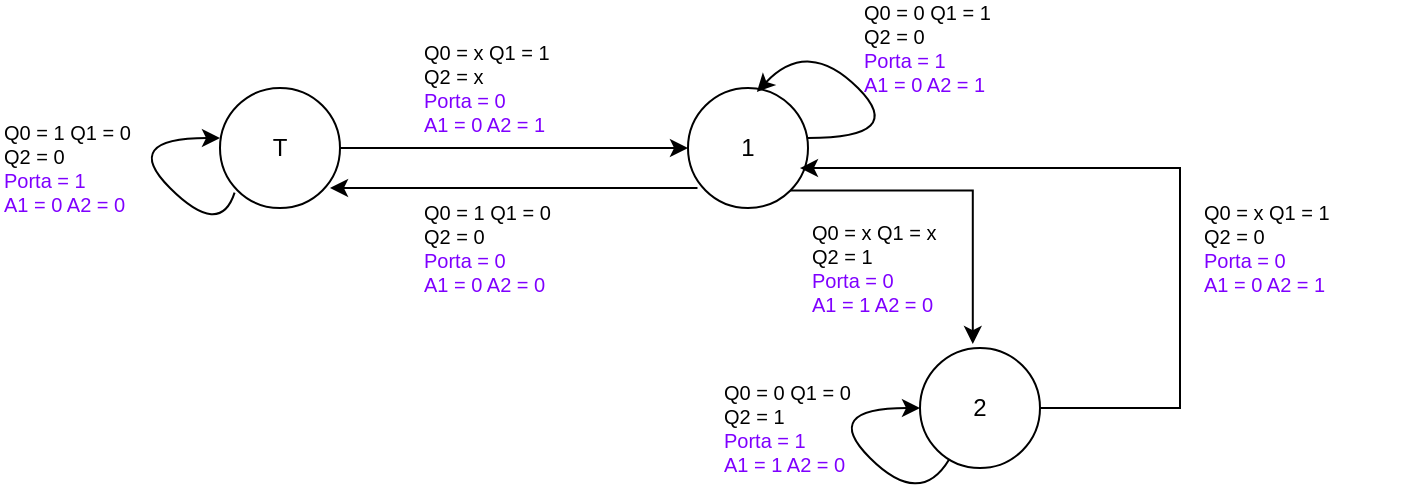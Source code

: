 <mxfile version="24.8.6">
  <diagram name="Página-1" id="Y4VLaNQD1wAHForeRmXM">
    <mxGraphModel dx="819" dy="427" grid="1" gridSize="10" guides="1" tooltips="1" connect="1" arrows="1" fold="1" page="1" pageScale="1" pageWidth="827" pageHeight="1169" math="0" shadow="0">
      <root>
        <mxCell id="0" />
        <mxCell id="1" parent="0" />
        <mxCell id="yXqKtmUsToMkwSo831zl-10" style="edgeStyle=orthogonalEdgeStyle;rounded=0;orthogonalLoop=1;jettySize=auto;html=1;entryX=0;entryY=0.5;entryDx=0;entryDy=0;" edge="1" parent="1" source="yXqKtmUsToMkwSo831zl-1" target="yXqKtmUsToMkwSo831zl-9">
          <mxGeometry relative="1" as="geometry" />
        </mxCell>
        <mxCell id="yXqKtmUsToMkwSo831zl-1" value="&lt;div&gt;T&lt;/div&gt;" style="ellipse;whiteSpace=wrap;html=1;aspect=fixed;" vertex="1" parent="1">
          <mxGeometry x="120" y="280" width="60" height="60" as="geometry" />
        </mxCell>
        <mxCell id="yXqKtmUsToMkwSo831zl-4" value="&lt;div align=&quot;left&quot; style=&quot;font-size: 10px;&quot;&gt;&lt;font style=&quot;font-size: 10px;&quot;&gt;Q0 = 1 Q1 = 0&lt;/font&gt;&lt;/div&gt;&lt;div align=&quot;left&quot; style=&quot;font-size: 10px;&quot;&gt;&lt;font style=&quot;font-size: 10px;&quot;&gt;Q2 = 0&lt;/font&gt;&lt;/div&gt;&lt;div align=&quot;left&quot; style=&quot;font-size: 10px;&quot;&gt;&lt;font color=&quot;#7f00ff&quot; style=&quot;font-size: 10px;&quot;&gt;Porta = 1&lt;/font&gt;&lt;/div&gt;&lt;div align=&quot;left&quot; style=&quot;font-size: 10px;&quot;&gt;&lt;font color=&quot;#7f00ff&quot; style=&quot;font-size: 10px;&quot;&gt;A1 = 0 A2 = 0&lt;/font&gt;&lt;font color=&quot;#7f00ff&quot; style=&quot;font-size: 10px;&quot;&gt;&lt;br&gt;&lt;/font&gt; &lt;/div&gt;" style="text;html=1;align=left;verticalAlign=middle;whiteSpace=wrap;rounded=0;" vertex="1" parent="1">
          <mxGeometry x="10" y="305" width="150" height="30" as="geometry" />
        </mxCell>
        <mxCell id="yXqKtmUsToMkwSo831zl-7" value="" style="curved=1;endArrow=classic;html=1;rounded=0;exitX=0.782;exitY=0.91;exitDx=0;exitDy=0;exitPerimeter=0;" edge="1" parent="1" source="yXqKtmUsToMkwSo831zl-4">
          <mxGeometry width="50" height="50" relative="1" as="geometry">
            <mxPoint x="70" y="355" as="sourcePoint" />
            <mxPoint x="120" y="305" as="targetPoint" />
            <Array as="points">
              <mxPoint x="120" y="355" />
              <mxPoint x="70" y="305" />
            </Array>
          </mxGeometry>
        </mxCell>
        <mxCell id="yXqKtmUsToMkwSo831zl-21" style="edgeStyle=orthogonalEdgeStyle;rounded=0;orthogonalLoop=1;jettySize=auto;html=1;entryX=0.44;entryY=-0.033;entryDx=0;entryDy=0;entryPerimeter=0;exitX=1;exitY=1;exitDx=0;exitDy=0;" edge="1" parent="1" source="yXqKtmUsToMkwSo831zl-9" target="yXqKtmUsToMkwSo831zl-20">
          <mxGeometry relative="1" as="geometry">
            <mxPoint x="384" y="380" as="targetPoint" />
          </mxGeometry>
        </mxCell>
        <mxCell id="yXqKtmUsToMkwSo831zl-9" value="&lt;div&gt;1&lt;/div&gt;" style="ellipse;whiteSpace=wrap;html=1;aspect=fixed;" vertex="1" parent="1">
          <mxGeometry x="354" y="280" width="60" height="60" as="geometry" />
        </mxCell>
        <mxCell id="yXqKtmUsToMkwSo831zl-11" value="&lt;div align=&quot;left&quot; style=&quot;font-size: 10px;&quot;&gt;&lt;font style=&quot;font-size: 10px;&quot;&gt;Q0 = x Q1 = 1&lt;br&gt;&lt;/font&gt;&lt;/div&gt;&lt;div align=&quot;left&quot; style=&quot;font-size: 10px;&quot;&gt;&lt;font style=&quot;font-size: 10px;&quot;&gt;Q2 = x&lt;br&gt;&lt;/font&gt;&lt;/div&gt;&lt;div align=&quot;left&quot; style=&quot;font-size: 10px;&quot;&gt;&lt;font color=&quot;#7f00ff&quot; style=&quot;font-size: 10px;&quot;&gt;Porta = 0&lt;br&gt;&lt;/font&gt;&lt;/div&gt;&lt;div align=&quot;left&quot; style=&quot;font-size: 10px;&quot;&gt;&lt;font color=&quot;#7f00ff&quot; style=&quot;font-size: 10px;&quot;&gt;A1 = 0 A2 = 1&lt;/font&gt;&lt;font color=&quot;#7f00ff&quot; style=&quot;font-size: 10px;&quot;&gt;&lt;br&gt;&lt;/font&gt; &lt;/div&gt;" style="text;html=1;align=left;verticalAlign=middle;whiteSpace=wrap;rounded=0;" vertex="1" parent="1">
          <mxGeometry x="220" y="260" width="110" height="40" as="geometry" />
        </mxCell>
        <mxCell id="yXqKtmUsToMkwSo831zl-16" value="" style="endArrow=classic;html=1;rounded=0;exitX=0.079;exitY=0.833;exitDx=0;exitDy=0;exitPerimeter=0;" edge="1" parent="1" source="yXqKtmUsToMkwSo831zl-9">
          <mxGeometry width="50" height="50" relative="1" as="geometry">
            <mxPoint x="125" y="380" as="sourcePoint" />
            <mxPoint x="175" y="330" as="targetPoint" />
          </mxGeometry>
        </mxCell>
        <mxCell id="yXqKtmUsToMkwSo831zl-17" value="&lt;div align=&quot;left&quot; style=&quot;font-size: 10px;&quot;&gt;&lt;font style=&quot;font-size: 10px;&quot;&gt;Q0 = 1 Q1 = 0&lt;br&gt;&lt;/font&gt;&lt;/div&gt;&lt;div align=&quot;left&quot; style=&quot;font-size: 10px;&quot;&gt;&lt;font style=&quot;font-size: 10px;&quot;&gt;Q2 = 0&lt;br&gt;&lt;/font&gt;&lt;/div&gt;&lt;div align=&quot;left&quot; style=&quot;font-size: 10px;&quot;&gt;&lt;font color=&quot;#7f00ff&quot; style=&quot;font-size: 10px;&quot;&gt;Porta = 0&lt;br&gt;&lt;/font&gt;&lt;/div&gt;&lt;div align=&quot;left&quot; style=&quot;font-size: 10px;&quot;&gt;&lt;font color=&quot;#7f00ff&quot; style=&quot;font-size: 10px;&quot;&gt;A1 = 0 A2 = 0&lt;/font&gt;&lt;font color=&quot;#7f00ff&quot; style=&quot;font-size: 10px;&quot;&gt;&lt;br&gt;&lt;/font&gt; &lt;/div&gt;" style="text;html=1;align=left;verticalAlign=middle;whiteSpace=wrap;rounded=0;" vertex="1" parent="1">
          <mxGeometry x="220" y="340" width="110" height="40" as="geometry" />
        </mxCell>
        <mxCell id="yXqKtmUsToMkwSo831zl-18" value="" style="curved=1;endArrow=classic;html=1;rounded=0;entryX=0.574;entryY=0.033;entryDx=0;entryDy=0;entryPerimeter=0;" edge="1" parent="1" target="yXqKtmUsToMkwSo831zl-9">
          <mxGeometry width="50" height="50" relative="1" as="geometry">
            <mxPoint x="414" y="305" as="sourcePoint" />
            <mxPoint x="464" y="255" as="targetPoint" />
            <Array as="points">
              <mxPoint x="464" y="305" />
              <mxPoint x="414" y="255" />
            </Array>
          </mxGeometry>
        </mxCell>
        <mxCell id="yXqKtmUsToMkwSo831zl-19" value="&lt;div align=&quot;left&quot; style=&quot;font-size: 10px;&quot;&gt;&lt;font style=&quot;font-size: 10px;&quot;&gt;Q0 = 0 Q1 = 1&lt;br&gt;&lt;/font&gt;&lt;/div&gt;&lt;div align=&quot;left&quot; style=&quot;font-size: 10px;&quot;&gt;&lt;font style=&quot;font-size: 10px;&quot;&gt;Q2 = 0&lt;br&gt;&lt;/font&gt;&lt;/div&gt;&lt;div align=&quot;left&quot; style=&quot;font-size: 10px;&quot;&gt;&lt;font color=&quot;#7f00ff&quot; style=&quot;font-size: 10px;&quot;&gt;Porta = 1&lt;br&gt;&lt;/font&gt;&lt;/div&gt;&lt;div align=&quot;left&quot; style=&quot;font-size: 10px;&quot;&gt;&lt;font color=&quot;#7f00ff&quot; style=&quot;font-size: 10px;&quot;&gt;A1 = 0 A2 = 1&lt;/font&gt;&lt;font color=&quot;#7f00ff&quot; style=&quot;font-size: 10px;&quot;&gt;&lt;br&gt;&lt;/font&gt; &lt;/div&gt;" style="text;html=1;align=left;verticalAlign=middle;whiteSpace=wrap;rounded=0;" vertex="1" parent="1">
          <mxGeometry x="440" y="240" width="110" height="40" as="geometry" />
        </mxCell>
        <mxCell id="yXqKtmUsToMkwSo831zl-20" value="2" style="ellipse;whiteSpace=wrap;html=1;aspect=fixed;" vertex="1" parent="1">
          <mxGeometry x="470" y="410" width="60" height="60" as="geometry" />
        </mxCell>
        <mxCell id="yXqKtmUsToMkwSo831zl-22" value="&lt;div align=&quot;left&quot; style=&quot;font-size: 10px;&quot;&gt;&lt;font style=&quot;font-size: 10px;&quot;&gt;Q0 = x Q1 = x&lt;br&gt;&lt;/font&gt;&lt;/div&gt;&lt;div align=&quot;left&quot; style=&quot;font-size: 10px;&quot;&gt;&lt;font style=&quot;font-size: 10px;&quot;&gt;Q2 = 1&lt;br&gt;&lt;/font&gt;&lt;/div&gt;&lt;div align=&quot;left&quot; style=&quot;font-size: 10px;&quot;&gt;&lt;font color=&quot;#7f00ff&quot; style=&quot;font-size: 10px;&quot;&gt;Porta = 0&lt;br&gt;&lt;/font&gt;&lt;/div&gt;&lt;div align=&quot;left&quot; style=&quot;font-size: 10px;&quot;&gt;&lt;font color=&quot;#7f00ff&quot; style=&quot;font-size: 10px;&quot;&gt;A1 = 1 A2 = 0&lt;/font&gt;&lt;font color=&quot;#7f00ff&quot; style=&quot;font-size: 10px;&quot;&gt;&lt;br&gt;&lt;/font&gt; &lt;/div&gt;" style="text;html=1;align=left;verticalAlign=middle;whiteSpace=wrap;rounded=0;" vertex="1" parent="1">
          <mxGeometry x="414" y="350" width="110" height="40" as="geometry" />
        </mxCell>
        <mxCell id="yXqKtmUsToMkwSo831zl-26" value="&lt;div align=&quot;left&quot; style=&quot;font-size: 10px;&quot;&gt;&lt;font style=&quot;font-size: 10px;&quot;&gt;Q0 = 0 Q1 = 0&lt;br&gt;&lt;/font&gt;&lt;/div&gt;&lt;div align=&quot;left&quot; style=&quot;font-size: 10px;&quot;&gt;&lt;font style=&quot;font-size: 10px;&quot;&gt;Q2 = 1&lt;br&gt;&lt;/font&gt;&lt;/div&gt;&lt;div align=&quot;left&quot; style=&quot;font-size: 10px;&quot;&gt;&lt;font color=&quot;#7f00ff&quot; style=&quot;font-size: 10px;&quot;&gt;Porta = 1&lt;br&gt;&lt;/font&gt;&lt;/div&gt;&lt;div align=&quot;left&quot; style=&quot;font-size: 10px;&quot;&gt;&lt;font color=&quot;#7f00ff&quot; style=&quot;font-size: 10px;&quot;&gt;A1 = 1 A2 = 0&lt;/font&gt;&lt;font color=&quot;#7f00ff&quot; style=&quot;font-size: 10px;&quot;&gt;&lt;br&gt;&lt;/font&gt; &lt;/div&gt;" style="text;html=1;align=left;verticalAlign=middle;whiteSpace=wrap;rounded=0;" vertex="1" parent="1">
          <mxGeometry x="370" y="430" width="110" height="40" as="geometry" />
        </mxCell>
        <mxCell id="yXqKtmUsToMkwSo831zl-27" value="" style="curved=1;endArrow=classic;html=1;rounded=0;" edge="1" parent="1" source="yXqKtmUsToMkwSo831zl-20">
          <mxGeometry width="50" height="50" relative="1" as="geometry">
            <mxPoint x="420" y="490" as="sourcePoint" />
            <mxPoint x="470" y="440" as="targetPoint" />
            <Array as="points">
              <mxPoint x="470" y="490" />
              <mxPoint x="420" y="440" />
            </Array>
          </mxGeometry>
        </mxCell>
        <mxCell id="yXqKtmUsToMkwSo831zl-29" value="" style="endArrow=classic;html=1;rounded=0;entryX=0.933;entryY=0.667;entryDx=0;entryDy=0;entryPerimeter=0;" edge="1" parent="1" target="yXqKtmUsToMkwSo831zl-9">
          <mxGeometry width="50" height="50" relative="1" as="geometry">
            <mxPoint x="530" y="440" as="sourcePoint" />
            <mxPoint x="600" y="320" as="targetPoint" />
            <Array as="points">
              <mxPoint x="600" y="440" />
              <mxPoint x="600" y="320" />
            </Array>
          </mxGeometry>
        </mxCell>
        <mxCell id="yXqKtmUsToMkwSo831zl-30" value="&lt;div align=&quot;left&quot; style=&quot;font-size: 10px;&quot;&gt;&lt;font style=&quot;font-size: 10px;&quot;&gt;Q0 = x Q1 = 1&lt;br&gt;&lt;/font&gt;&lt;/div&gt;&lt;div align=&quot;left&quot; style=&quot;font-size: 10px;&quot;&gt;&lt;font style=&quot;font-size: 10px;&quot;&gt;Q2 = 0&lt;br&gt;&lt;/font&gt;&lt;/div&gt;&lt;div align=&quot;left&quot; style=&quot;font-size: 10px;&quot;&gt;&lt;font color=&quot;#7f00ff&quot; style=&quot;font-size: 10px;&quot;&gt;Porta = 0&lt;br&gt;&lt;/font&gt;&lt;/div&gt;&lt;div align=&quot;left&quot; style=&quot;font-size: 10px;&quot;&gt;&lt;font color=&quot;#7f00ff&quot; style=&quot;font-size: 10px;&quot;&gt;A1 = 0 A2 = 1&lt;/font&gt;&lt;font color=&quot;#7f00ff&quot; style=&quot;font-size: 10px;&quot;&gt;&lt;br&gt;&lt;/font&gt; &lt;/div&gt;" style="text;html=1;align=left;verticalAlign=middle;whiteSpace=wrap;rounded=0;" vertex="1" parent="1">
          <mxGeometry x="610" y="340" width="110" height="40" as="geometry" />
        </mxCell>
      </root>
    </mxGraphModel>
  </diagram>
</mxfile>

